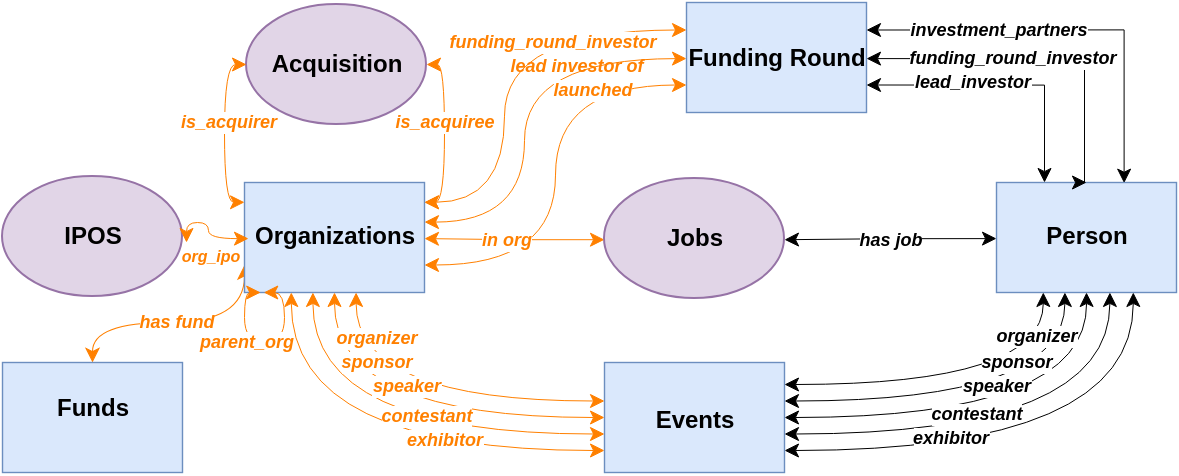<mxfile version="20.6.0" type="github"><diagram id="QIMUagScdIdmGEgs5ksX" name="Page-1"><mxGraphModel dx="526" dy="295" grid="1" gridSize="10" guides="1" tooltips="1" connect="1" arrows="1" fold="1" page="1" pageScale="1" pageWidth="850" pageHeight="1100" math="0" shadow="0"><root><mxCell id="0"/><mxCell id="1" parent="0"/><mxCell id="bN4hetcuTy7aG8nyouE3-260" style="edgeStyle=orthogonalEdgeStyle;rounded=0;orthogonalLoop=1;jettySize=auto;html=1;exitX=1;exitY=0.75;exitDx=0;exitDy=0;entryX=0;entryY=0.75;entryDx=0;entryDy=0;entryPerimeter=0;strokeWidth=0.5;curved=1;exitPerimeter=0;startArrow=classic;startFill=1;strokeColor=#FF8000;" parent="1" source="bN4hetcuTy7aG8nyouE3-186" target="bN4hetcuTy7aG8nyouE3-121" edge="1"><mxGeometry relative="1" as="geometry"/></mxCell><mxCell id="bN4hetcuTy7aG8nyouE3-267" value="&lt;font color=&quot;#ff8000&quot; style=&quot;font-size: 9px;&quot;&gt;lead investor of&lt;/font&gt;" style="edgeLabel;html=1;align=center;verticalAlign=middle;resizable=0;points=[];fontSize=6;fontStyle=3" parent="bN4hetcuTy7aG8nyouE3-260" vertex="1" connectable="0"><mxGeometry x="-0.478" y="2" relative="1" as="geometry"><mxPoint x="18" y="-98" as="offset"/></mxGeometry></mxCell><mxCell id="bN4hetcuTy7aG8nyouE3-263" style="edgeStyle=orthogonalEdgeStyle;rounded=0;orthogonalLoop=1;jettySize=auto;html=1;exitX=1;exitY=0.36;exitDx=0;exitDy=0;entryX=0;entryY=0.51;entryDx=0;entryDy=0;entryPerimeter=0;strokeWidth=0.5;curved=1;exitPerimeter=0;startArrow=classic;startFill=1;strokeColor=#FF8000;" parent="1" source="bN4hetcuTy7aG8nyouE3-186" target="bN4hetcuTy7aG8nyouE3-121" edge="1"><mxGeometry relative="1" as="geometry"><Array as="points"><mxPoint x="440" y="230"/><mxPoint x="440" y="148"/></Array></mxGeometry></mxCell><mxCell id="bN4hetcuTy7aG8nyouE3-274" value="&lt;font color=&quot;#ff8000&quot; style=&quot;font-size: 9px;&quot;&gt;launched&lt;/font&gt;" style="edgeLabel;html=1;align=center;verticalAlign=middle;resizable=0;points=[];fontSize=6;fontStyle=3" parent="bN4hetcuTy7aG8nyouE3-263" vertex="1" connectable="0"><mxGeometry x="-0.264" y="2" relative="1" as="geometry"><mxPoint x="36" y="-38" as="offset"/></mxGeometry></mxCell><mxCell id="bN4hetcuTy7aG8nyouE3-262" style="edgeStyle=orthogonalEdgeStyle;rounded=0;orthogonalLoop=1;jettySize=auto;html=1;exitX=1;exitY=0.18;exitDx=0;exitDy=0;entryX=0;entryY=0.25;entryDx=0;entryDy=0;entryPerimeter=0;strokeWidth=0.5;curved=1;exitPerimeter=0;startArrow=classic;startFill=1;strokeColor=#FF8000;" parent="1" source="bN4hetcuTy7aG8nyouE3-186" target="bN4hetcuTy7aG8nyouE3-121" edge="1"><mxGeometry relative="1" as="geometry"><Array as="points"><mxPoint x="430" y="220"/><mxPoint x="430" y="134"/></Array></mxGeometry></mxCell><mxCell id="bN4hetcuTy7aG8nyouE3-268" value="&lt;font color=&quot;#ff8000&quot; style=&quot;font-size: 9px;&quot;&gt;funding_round_investor&lt;/font&gt;" style="edgeLabel;html=1;align=center;verticalAlign=middle;resizable=0;points=[];fontSize=6;fontStyle=3" parent="bN4hetcuTy7aG8nyouE3-262" vertex="1" connectable="0"><mxGeometry x="-0.515" y="2" relative="1" as="geometry"><mxPoint x="26" y="-68" as="offset"/></mxGeometry></mxCell><mxCell id="mSgQFC-y2hR3Ud8ihsHk-7" style="edgeStyle=orthogonalEdgeStyle;curved=1;rounded=1;sketch=0;orthogonalLoop=1;jettySize=auto;html=1;exitX=1;exitY=0.25;exitDx=0;exitDy=0;entryX=1;entryY=0.25;entryDx=0;entryDy=0;" parent="1" source="bN4hetcuTy7aG8nyouE3-121" target="bN4hetcuTy7aG8nyouE3-121" edge="1"><mxGeometry relative="1" as="geometry"><mxPoint x="570.222" y="133.556" as="targetPoint"/></mxGeometry></mxCell><mxCell id="bN4hetcuTy7aG8nyouE3-121" value="&lt;h6 style=&quot;&quot;&gt;&lt;br&gt;&lt;/h6&gt;" style="rounded=0;whiteSpace=wrap;html=1;strokeWidth=0.7;verticalAlign=top;labelPosition=center;verticalLabelPosition=middle;align=center;spacing=0;spacingBottom=0;points=[[0,0,0,0,0],[0,0.25,0,0,0],[0,0.51,0,0,0],[0,0.75,0,0,0],[0,1,0,0,0],[0.24,1,0,0,0],[0.26,0,0,0,0],[0.5,0,0,0,0],[0.5,1,0,0,0],[0.76,0,0,0,0],[0.76,1,0,0,0],[1,0,0,0,0],[1,0.25,0,0,0],[1,0.51,0,0,0],[1,0.75,0,0,0],[1,1,0,0,0]];fillColor=#dae8fc;strokeColor=#6c8ebf;" parent="1" vertex="1"><mxGeometry x="521" y="120" width="90" height="55" as="geometry"/></mxCell><mxCell id="bN4hetcuTy7aG8nyouE3-302" style="edgeStyle=orthogonalEdgeStyle;rounded=0;orthogonalLoop=1;jettySize=auto;html=1;entryX=0.5;entryY=0;entryDx=0;entryDy=0;fontSize=9;strokeWidth=0.51;curved=1;exitX=0;exitY=0.75;exitDx=0;exitDy=0;exitPerimeter=0;startArrow=classic;startFill=1;strokeColor=#FF8000;" parent="1" source="bN4hetcuTy7aG8nyouE3-186" target="bN4hetcuTy7aG8nyouE3-226" edge="1"><mxGeometry relative="1" as="geometry"><mxPoint x="330" y="390" as="sourcePoint"/><Array as="points"><mxPoint x="300" y="280"/><mxPoint x="224" y="280"/></Array></mxGeometry></mxCell><mxCell id="bN4hetcuTy7aG8nyouE3-304" value="&lt;font style=&quot;font-size: 9px;&quot;&gt;&lt;font color=&quot;#ff8000&quot;&gt;has fund&lt;/font&gt;&lt;br&gt;&lt;/font&gt;" style="edgeLabel;html=1;align=center;verticalAlign=middle;resizable=0;points=[];fontSize=6;fontStyle=3" parent="bN4hetcuTy7aG8nyouE3-302" vertex="1" connectable="0"><mxGeometry x="-0.149" relative="1" as="geometry"><mxPoint x="-10" as="offset"/></mxGeometry></mxCell><mxCell id="bN4hetcuTy7aG8nyouE3-186" value="" style="rounded=0;whiteSpace=wrap;html=1;fontSize=10;strokeWidth=0.7;points=[[0,0,0,0,0],[0,0.18,0,0,0],[0,0.51,0,0,0],[0,0.75,0,0,0],[0.09,1,0,0,0],[0.26,0,0,0,0],[0.26,1,0,0,0],[0.38,1,0,0,0],[0.5,0,0,0,0],[0.5,1,0,0,0],[0.62,1,0,0,0],[0.73,1,0,0,0],[0.76,0,0,0,0],[1,0,0,0,0],[1,0.18,0,0,0],[1,0.36,0,0,0],[1,0.51,0,0,0],[1,0.75,0,0,0]];fillColor=#dae8fc;strokeColor=#6c8ebf;" parent="1" vertex="1"><mxGeometry x="300" y="210" width="90" height="55" as="geometry"/></mxCell><mxCell id="bN4hetcuTy7aG8nyouE3-317" style="edgeStyle=orthogonalEdgeStyle;rounded=0;orthogonalLoop=1;jettySize=auto;html=1;exitX=0.107;exitY=1;exitDx=0;exitDy=0;fontSize=9;strokeWidth=0.5;curved=1;exitPerimeter=0;entryX=0.09;entryY=1;entryDx=0;entryDy=0;entryPerimeter=0;startArrow=classic;startFill=1;strokeColor=#FF8000;" parent="1" source="bN4hetcuTy7aG8nyouE3-186" target="bN4hetcuTy7aG8nyouE3-186" edge="1"><mxGeometry relative="1" as="geometry"><mxPoint x="310" y="320" as="targetPoint"/><Array as="points"><mxPoint x="320" y="265"/><mxPoint x="320" y="290"/><mxPoint x="300" y="290"/><mxPoint x="300" y="265"/></Array></mxGeometry></mxCell><mxCell id="bN4hetcuTy7aG8nyouE3-318" value="&lt;font style=&quot;font-size: 9px;&quot;&gt;&lt;font color=&quot;#ff8000&quot;&gt;parent_org&lt;/font&gt;&lt;br&gt;&lt;/font&gt;" style="edgeLabel;html=1;align=center;verticalAlign=middle;resizable=0;points=[];fontSize=6;fontStyle=3" parent="bN4hetcuTy7aG8nyouE3-317" vertex="1" connectable="0"><mxGeometry x="-0.129" y="-1" relative="1" as="geometry"><mxPoint x="-16" y="1" as="offset"/></mxGeometry></mxCell><mxCell id="bN4hetcuTy7aG8nyouE3-226" value="" style="rounded=0;whiteSpace=wrap;html=1;strokeWidth=0.7;fillColor=#dae8fc;strokeColor=#6c8ebf;" parent="1" vertex="1"><mxGeometry x="179" y="300" width="90" height="55" as="geometry"/></mxCell><mxCell id="bN4hetcuTy7aG8nyouE3-251" style="edgeStyle=orthogonalEdgeStyle;rounded=0;orthogonalLoop=1;jettySize=auto;html=1;entryX=1;entryY=0.25;entryDx=0;entryDy=0;strokeWidth=0.5;exitX=0.709;exitY=0.006;exitDx=0;exitDy=0;startArrow=classic;startFill=1;exitPerimeter=0;" parent="1" source="bN4hetcuTy7aG8nyouE3-227" target="bN4hetcuTy7aG8nyouE3-121" edge="1"><mxGeometry relative="1" as="geometry"><Array as="points"><mxPoint x="740" y="134"/></Array><mxPoint x="740" y="200" as="sourcePoint"/></mxGeometry></mxCell><mxCell id="YiJLyIdcFG9uRevIAOfO-25" value="&lt;b&gt;&lt;i&gt;has job&lt;/i&gt;&lt;/b&gt;" style="edgeStyle=orthogonalEdgeStyle;rounded=0;orthogonalLoop=1;jettySize=auto;html=1;exitX=0;exitY=0.51;exitDx=0;exitDy=0;exitPerimeter=0;entryX=1;entryY=0.51;entryDx=0;entryDy=0;entryPerimeter=0;strokeWidth=0.5;fontSize=9;startArrow=classic;startFill=1;" parent="1" source="bN4hetcuTy7aG8nyouE3-227" target="YiJLyIdcFG9uRevIAOfO-12" edge="1"><mxGeometry relative="1" as="geometry"/></mxCell><mxCell id="bN4hetcuTy7aG8nyouE3-227" value="" style="rounded=0;whiteSpace=wrap;html=1;strokeWidth=0.7;points=[[0,0,0,0,0],[0,0.25,0,0,0],[0,0.51,0,0,0],[0,0.75,0,0,0],[0.26,0,0,0,0],[0.26,1,0,0,0],[0.38,1,0,0,0],[0.5,0,0,0,0],[0.5,1,0,0,0],[0.63,1,0,0,0],[0.76,0,0,0,0],[0.76,1,0,0,0],[1,0,0,0,0],[1,0.25,0,0,0],[1,0.51,0,0,0],[1,0.75,0,0,0]];fillColor=#dae8fc;strokeColor=#6c8ebf;" parent="1" vertex="1"><mxGeometry x="676" y="210" width="90" height="55" as="geometry"/></mxCell><mxCell id="y2qR256ZHgtOFzOP6XMu-1" style="edgeStyle=orthogonalEdgeStyle;rounded=0;orthogonalLoop=1;jettySize=auto;html=1;exitX=0;exitY=0.2;exitDx=0;exitDy=0;entryX=0.73;entryY=1;entryDx=0;entryDy=0;strokeWidth=0.5;endSize=3;curved=1;exitPerimeter=0;entryPerimeter=0;strokeColor=none;" parent="1" source="bN4hetcuTy7aG8nyouE3-230" target="bN4hetcuTy7aG8nyouE3-186" edge="1"><mxGeometry relative="1" as="geometry"><mxPoint x="480" y="280" as="targetPoint"/></mxGeometry></mxCell><mxCell id="y2qR256ZHgtOFzOP6XMu-3" style="edgeStyle=orthogonalEdgeStyle;rounded=0;orthogonalLoop=1;jettySize=auto;html=1;exitX=0;exitY=0.35;exitDx=0;exitDy=0;entryX=0.62;entryY=1;entryDx=0;entryDy=0;entryPerimeter=0;fontSize=7;strokeWidth=0.5;curved=1;exitPerimeter=0;startArrow=classic;startFill=1;strokeColor=#FF8000;" parent="1" source="bN4hetcuTy7aG8nyouE3-230" target="bN4hetcuTy7aG8nyouE3-186" edge="1"><mxGeometry relative="1" as="geometry"/></mxCell><mxCell id="y2qR256ZHgtOFzOP6XMu-5" style="edgeStyle=orthogonalEdgeStyle;rounded=0;orthogonalLoop=1;jettySize=auto;html=1;exitX=0;exitY=0.5;exitDx=0;exitDy=0;entryX=0.5;entryY=1;entryDx=0;entryDy=0;entryPerimeter=0;fontSize=7;strokeWidth=0.5;curved=1;exitPerimeter=0;startArrow=classic;startFill=1;strokeColor=#FF8000;" parent="1" source="bN4hetcuTy7aG8nyouE3-230" target="bN4hetcuTy7aG8nyouE3-186" edge="1"><mxGeometry relative="1" as="geometry"/></mxCell><mxCell id="y2qR256ZHgtOFzOP6XMu-7" style="edgeStyle=orthogonalEdgeStyle;rounded=0;orthogonalLoop=1;jettySize=auto;html=1;exitX=0;exitY=0.65;exitDx=0;exitDy=0;entryX=0.38;entryY=1;entryDx=0;entryDy=0;entryPerimeter=0;fontSize=7;strokeWidth=0.5;curved=1;exitPerimeter=0;startArrow=classic;startFill=1;strokeColor=#FF8000;" parent="1" source="bN4hetcuTy7aG8nyouE3-230" target="bN4hetcuTy7aG8nyouE3-186" edge="1"><mxGeometry relative="1" as="geometry"/></mxCell><mxCell id="y2qR256ZHgtOFzOP6XMu-9" style="edgeStyle=orthogonalEdgeStyle;rounded=0;orthogonalLoop=1;jettySize=auto;html=1;exitX=0;exitY=0.8;exitDx=0;exitDy=0;fontSize=7;strokeWidth=0.5;curved=1;exitPerimeter=0;entryX=0.26;entryY=1;entryDx=0;entryDy=0;entryPerimeter=0;startArrow=classic;startFill=1;strokeColor=#FF8000;" parent="1" source="bN4hetcuTy7aG8nyouE3-230" target="bN4hetcuTy7aG8nyouE3-186" edge="1"><mxGeometry relative="1" as="geometry"><mxPoint x="320" y="270" as="targetPoint"/></mxGeometry></mxCell><mxCell id="y2qR256ZHgtOFzOP6XMu-14" style="edgeStyle=orthogonalEdgeStyle;rounded=0;orthogonalLoop=1;jettySize=auto;html=1;exitX=1;exitY=0.35;exitDx=0;exitDy=0;entryX=0.38;entryY=1;entryDx=0;entryDy=0;entryPerimeter=0;fontSize=7;strokeWidth=0.5;curved=1;exitPerimeter=0;startArrow=classic;startFill=1;" parent="1" source="bN4hetcuTy7aG8nyouE3-230" target="bN4hetcuTy7aG8nyouE3-227" edge="1"><mxGeometry relative="1" as="geometry"/></mxCell><mxCell id="y2qR256ZHgtOFzOP6XMu-16" style="edgeStyle=orthogonalEdgeStyle;rounded=0;orthogonalLoop=1;jettySize=auto;html=1;exitX=1;exitY=0.5;exitDx=0;exitDy=0;fontSize=7;strokeWidth=0.5;curved=1;exitPerimeter=0;startArrow=classic;startFill=1;" parent="1" source="bN4hetcuTy7aG8nyouE3-230" edge="1"><mxGeometry relative="1" as="geometry"><mxPoint x="721" y="265" as="targetPoint"/></mxGeometry></mxCell><mxCell id="y2qR256ZHgtOFzOP6XMu-17" value="&lt;font style=&quot;font-size: 9px;&quot;&gt;speaker&lt;/font&gt;" style="edgeLabel;html=1;align=center;verticalAlign=middle;resizable=0;points=[];fontSize=6;fontStyle=3" parent="y2qR256ZHgtOFzOP6XMu-16" vertex="1" connectable="0"><mxGeometry x="-0.12" relative="1" as="geometry"><mxPoint x="12" y="-16" as="offset"/></mxGeometry></mxCell><mxCell id="y2qR256ZHgtOFzOP6XMu-18" style="edgeStyle=orthogonalEdgeStyle;rounded=0;orthogonalLoop=1;jettySize=auto;html=1;exitX=1;exitY=0.65;exitDx=0;exitDy=0;entryX=0.63;entryY=1;entryDx=0;entryDy=0;entryPerimeter=0;fontSize=7;strokeWidth=0.5;curved=1;exitPerimeter=0;startArrow=classic;startFill=1;" parent="1" source="bN4hetcuTy7aG8nyouE3-230" target="bN4hetcuTy7aG8nyouE3-227" edge="1"><mxGeometry relative="1" as="geometry"/></mxCell><mxCell id="y2qR256ZHgtOFzOP6XMu-19" value="&lt;font style=&quot;font-size: 9px;&quot;&gt;contestant&lt;/font&gt;" style="edgeLabel;html=1;align=center;verticalAlign=middle;resizable=0;points=[];fontSize=6;fontStyle=3" parent="y2qR256ZHgtOFzOP6XMu-18" vertex="1" connectable="0"><mxGeometry x="-0.263" y="1" relative="1" as="geometry"><mxPoint x="10" y="-9" as="offset"/></mxGeometry></mxCell><mxCell id="y2qR256ZHgtOFzOP6XMu-20" style="edgeStyle=orthogonalEdgeStyle;rounded=0;orthogonalLoop=1;jettySize=auto;html=1;entryX=0.76;entryY=1;entryDx=0;entryDy=0;entryPerimeter=0;fontSize=7;strokeWidth=0.5;curved=1;exitX=1;exitY=0.8;exitDx=0;exitDy=0;exitPerimeter=0;startArrow=classic;startFill=1;" parent="1" source="bN4hetcuTy7aG8nyouE3-230" target="bN4hetcuTy7aG8nyouE3-227" edge="1"><mxGeometry relative="1" as="geometry"><mxPoint x="620" y="390" as="sourcePoint"/></mxGeometry></mxCell><mxCell id="y2qR256ZHgtOFzOP6XMu-21" value="&lt;font style=&quot;font-size: 9px;&quot;&gt;exhibitor&lt;/font&gt;" style="edgeLabel;html=1;align=center;verticalAlign=middle;resizable=0;points=[];fontSize=6;fontStyle=3" parent="y2qR256ZHgtOFzOP6XMu-20" vertex="1" connectable="0"><mxGeometry x="-0.611" relative="1" as="geometry"><mxPoint x="33" y="-6" as="offset"/></mxGeometry></mxCell><mxCell id="bN4hetcuTy7aG8nyouE3-230" value="" style="rounded=0;whiteSpace=wrap;html=1;strokeWidth=0.7;points=[[0,0.2,0,0,0],[0,0.35,0,0,0],[0,0.5,0,0,0],[0,0.65,0,0,0],[0,0.8,0,0,0],[0.26,0,0,0,0],[0.26,1,0,0,0],[0.5,0,0,0,0],[0.5,1,0,0,0],[0.76,0,0,0,0],[0.76,1,0,0,0],[1,0.2,0,0,0],[1,0.35,0,0,0],[1,0.5,0,0,0],[1,0.65,0,0,0],[1,0.8,0,0,0]];fillColor=#dae8fc;strokeColor=#6c8ebf;" parent="1" vertex="1"><mxGeometry x="480" y="300" width="90" height="55" as="geometry"/></mxCell><mxCell id="mSgQFC-y2hR3Ud8ihsHk-4" value="&lt;span style=&quot;font-weight: 700;&quot;&gt;&lt;font style=&quot;font-size: 12px;&quot;&gt;Funding Round&lt;/font&gt;&lt;/span&gt;" style="text;html=1;resizable=0;autosize=1;align=center;verticalAlign=middle;points=[];fillColor=none;strokeColor=none;rounded=0;sketch=0;" parent="1" vertex="1"><mxGeometry x="511" y="132.5" width="110" height="30" as="geometry"/></mxCell><mxCell id="mSgQFC-y2hR3Ud8ihsHk-5" value="&lt;b style=&quot;&quot;&gt;&lt;font style=&quot;font-size: 12px;&quot;&gt;Person&lt;/font&gt;&lt;/b&gt;" style="text;html=1;resizable=0;autosize=1;align=center;verticalAlign=middle;points=[];fillColor=none;strokeColor=none;rounded=0;sketch=0;" parent="1" vertex="1"><mxGeometry x="691" y="222" width="60" height="30" as="geometry"/></mxCell><mxCell id="mSgQFC-y2hR3Ud8ihsHk-8" value="&lt;font style=&quot;font-size: 9px;&quot;&gt;&lt;b style=&quot;&quot;&gt;&lt;i style=&quot;&quot;&gt;investment_partners&lt;/i&gt;&lt;/b&gt;&lt;/font&gt;" style="edgeLabel;html=1;align=center;verticalAlign=middle;resizable=0;points=[];fontSize=10;" parent="1" vertex="1" connectable="0"><mxGeometry x="681" y="134.004" as="geometry"><mxPoint x="-4" y="-1" as="offset"/></mxGeometry></mxCell><mxCell id="mSgQFC-y2hR3Ud8ihsHk-9" style="edgeStyle=orthogonalEdgeStyle;rounded=0;orthogonalLoop=1;jettySize=auto;html=1;entryX=1;entryY=0.51;entryDx=0;entryDy=0;strokeWidth=0.5;entryPerimeter=0;exitX=0.5;exitY=0;exitDx=0;exitDy=0;startArrow=classic;startFill=1;" parent="1" source="bN4hetcuTy7aG8nyouE3-227" target="bN4hetcuTy7aG8nyouE3-121" edge="1"><mxGeometry relative="1" as="geometry"><Array as="points"><mxPoint x="720" y="210"/><mxPoint x="720" y="148"/></Array><mxPoint x="720" y="180" as="sourcePoint"/><mxPoint x="570.0" y="148.87" as="targetPoint"/></mxGeometry></mxCell><mxCell id="mSgQFC-y2hR3Ud8ihsHk-10" value="&lt;font style=&quot;font-size: 9px;&quot;&gt;&lt;b style=&quot;&quot;&gt;&lt;i style=&quot;&quot;&gt;funding_round_investor&lt;/i&gt;&lt;/b&gt;&lt;/font&gt;" style="edgeLabel;html=1;align=center;verticalAlign=middle;resizable=0;points=[];fontSize=10;" parent="mSgQFC-y2hR3Ud8ihsHk-9" vertex="1" connectable="0"><mxGeometry x="-0.389" y="-1" relative="1" as="geometry"><mxPoint x="-37" y="-12" as="offset"/></mxGeometry></mxCell><mxCell id="mSgQFC-y2hR3Ud8ihsHk-11" style="edgeStyle=orthogonalEdgeStyle;rounded=0;orthogonalLoop=1;jettySize=auto;html=1;entryX=1;entryY=0.75;entryDx=0;entryDy=0;strokeWidth=0.5;entryPerimeter=0;startArrow=classic;startFill=1;" parent="1" target="bN4hetcuTy7aG8nyouE3-121" edge="1"><mxGeometry relative="1" as="geometry"><Array as="points"><mxPoint x="700" y="210"/><mxPoint x="700" y="161"/></Array><mxPoint x="700" y="210" as="sourcePoint"/><mxPoint x="570.0" y="163.0" as="targetPoint"/></mxGeometry></mxCell><mxCell id="mSgQFC-y2hR3Ud8ihsHk-12" value="&lt;font style=&quot;font-size: 9px;&quot;&gt;&lt;b style=&quot;&quot;&gt;&lt;i style=&quot;&quot;&gt;lead_investor&lt;/i&gt;&lt;/b&gt;&lt;/font&gt;" style="edgeLabel;html=1;align=center;verticalAlign=middle;resizable=0;points=[];fontSize=10;" parent="mSgQFC-y2hR3Ud8ihsHk-11" vertex="1" connectable="0"><mxGeometry x="-0.389" y="-1" relative="1" as="geometry"><mxPoint x="-37" y="-9" as="offset"/></mxGeometry></mxCell><mxCell id="mSgQFC-y2hR3Ud8ihsHk-18" style="edgeStyle=orthogonalEdgeStyle;rounded=0;orthogonalLoop=1;jettySize=auto;html=1;exitX=1;exitY=0.2;exitDx=0;exitDy=0;entryX=0.26;entryY=1;entryDx=0;entryDy=0;entryPerimeter=0;fontSize=7;strokeWidth=0.5;curved=1;exitPerimeter=0;startArrow=classic;startFill=1;" parent="1" source="bN4hetcuTy7aG8nyouE3-230" target="bN4hetcuTy7aG8nyouE3-227" edge="1"><mxGeometry relative="1" as="geometry"><mxPoint x="570.0" y="369" as="sourcePoint"/><mxPoint x="710.2" y="250.0" as="targetPoint"/></mxGeometry></mxCell><mxCell id="mSgQFC-y2hR3Ud8ihsHk-19" value="&lt;font style=&quot;font-size: 9px;&quot;&gt;sponsor&lt;/font&gt;" style="edgeLabel;html=1;align=center;verticalAlign=middle;resizable=0;points=[];fontSize=6;fontStyle=3" parent="mSgQFC-y2hR3Ud8ihsHk-18" vertex="1" connectable="0"><mxGeometry x="0.108" relative="1" as="geometry"><mxPoint x="19" y="-11" as="offset"/></mxGeometry></mxCell><mxCell id="mSgQFC-y2hR3Ud8ihsHk-27" value="&lt;font style=&quot;font-size: 9px;&quot;&gt;organizer&lt;/font&gt;" style="edgeLabel;html=1;align=center;verticalAlign=middle;resizable=0;points=[];fontSize=6;fontStyle=3" parent="1" vertex="1" connectable="0"><mxGeometry x="696.001" y="286.996" as="geometry"/></mxCell><mxCell id="mSgQFC-y2hR3Ud8ihsHk-33" value="&lt;font style=&quot;font-size: 9px;&quot;&gt;&lt;font color=&quot;#ff8000&quot;&gt;speaker&lt;/font&gt;&lt;br&gt;&lt;/font&gt;" style="edgeLabel;html=1;align=center;verticalAlign=middle;resizable=0;points=[];fontSize=6;fontStyle=3" parent="1" vertex="1" connectable="0"><mxGeometry x="377.889" y="314" as="geometry"><mxPoint x="3" y="-2" as="offset"/></mxGeometry></mxCell><mxCell id="mSgQFC-y2hR3Ud8ihsHk-34" value="&lt;font style=&quot;font-size: 9px;&quot;&gt;&lt;font color=&quot;#ff8000&quot;&gt;contestant&lt;/font&gt;&lt;br&gt;&lt;/font&gt;" style="edgeLabel;html=1;align=center;verticalAlign=middle;resizable=0;points=[];fontSize=6;fontStyle=3" parent="1" vertex="1" connectable="0"><mxGeometry x="391.111" y="326.765" as="geometry"/></mxCell><mxCell id="mSgQFC-y2hR3Ud8ihsHk-35" value="&lt;font color=&quot;#ff8000&quot; style=&quot;font-size: 9px;&quot;&gt;exhibitor&lt;/font&gt;" style="edgeLabel;html=1;align=center;verticalAlign=middle;resizable=0;points=[];fontSize=6;fontStyle=3" parent="1" vertex="1" connectable="0"><mxGeometry x="399.444" y="339.0" as="geometry"/></mxCell><mxCell id="mSgQFC-y2hR3Ud8ihsHk-36" value="&lt;font color=&quot;#ff8000&quot; style=&quot;font-size: 9px;&quot;&gt;sponsor&lt;/font&gt;" style="edgeLabel;html=1;align=center;verticalAlign=middle;resizable=0;points=[];fontSize=6;fontStyle=3" parent="1" vertex="1" connectable="0"><mxGeometry x="366.002" y="300.0" as="geometry"/></mxCell><mxCell id="mSgQFC-y2hR3Ud8ihsHk-37" value="&lt;font color=&quot;#ff8000&quot; style=&quot;font-size: 9px;&quot;&gt;organizer&lt;/font&gt;" style="edgeLabel;html=1;align=center;verticalAlign=middle;resizable=0;points=[];fontSize=6;fontStyle=3" parent="1" vertex="1" connectable="0"><mxGeometry x="366.001" y="287.996" as="geometry"/></mxCell><mxCell id="mSgQFC-y2hR3Ud8ihsHk-38" value="&lt;font style=&quot;font-size: 12px;&quot;&gt;Organizations&lt;/font&gt;" style="text;html=1;resizable=0;autosize=1;align=center;verticalAlign=middle;points=[];fillColor=none;strokeColor=none;rounded=0;sketch=0;fontSize=7;fontStyle=1" parent="1" vertex="1"><mxGeometry x="295" y="222" width="100" height="30" as="geometry"/></mxCell><mxCell id="mSgQFC-y2hR3Ud8ihsHk-39" value="&lt;font style=&quot;font-size: 12px;&quot;&gt;Events&lt;/font&gt;" style="text;html=1;resizable=0;autosize=1;align=center;verticalAlign=middle;points=[];fillColor=none;strokeColor=none;rounded=0;sketch=0;fontSize=7;fontStyle=1" parent="1" vertex="1"><mxGeometry x="495" y="314" width="60" height="30" as="geometry"/></mxCell><mxCell id="mSgQFC-y2hR3Ud8ihsHk-40" value="&lt;font style=&quot;font-size: 12px;&quot;&gt;Funds&lt;/font&gt;" style="text;html=1;resizable=0;autosize=1;align=center;verticalAlign=middle;points=[];fillColor=none;strokeColor=none;rounded=0;sketch=0;fontSize=7;fontStyle=1" parent="1" vertex="1"><mxGeometry x="194" y="307.5" width="60" height="30" as="geometry"/></mxCell><mxCell id="mSgQFC-y2hR3Ud8ihsHk-44" value="&lt;div style=&quot;text-align: left;&quot;&gt;&lt;span style=&quot;font-size: 6.2px;&quot;&gt;&lt;br&gt;&lt;/span&gt;&lt;/div&gt;" style="text;html=1;align=center;verticalAlign=middle;resizable=0;points=[];autosize=1;strokeColor=none;fillColor=none;" parent="1" vertex="1"><mxGeometry x="202" y="224" width="20" height="30" as="geometry"/></mxCell><mxCell id="YiJLyIdcFG9uRevIAOfO-1" value="" style="ellipse;whiteSpace=wrap;html=1;rounded=0;sketch=0;fontSize=6.2;fillColor=#e1d5e7;strokeColor=#9673a6;" parent="1" vertex="1"><mxGeometry x="301" y="121" width="90" height="60" as="geometry"/></mxCell><mxCell id="YiJLyIdcFG9uRevIAOfO-3" value="&lt;font style=&quot;font-size: 12px;&quot;&gt;Acquisition&lt;/font&gt;" style="text;html=1;resizable=0;autosize=1;align=center;verticalAlign=middle;points=[];fillColor=none;strokeColor=none;rounded=0;sketch=0;fontSize=7;fontStyle=1" parent="1" vertex="1"><mxGeometry x="301" y="136" width="90" height="30" as="geometry"/></mxCell><mxCell id="YiJLyIdcFG9uRevIAOfO-4" value="" style="ellipse;whiteSpace=wrap;html=1;rounded=0;sketch=0;fontSize=6.2;points=[[0,0.51,0,0,0],[0.14,0.15,0,0,0],[0.14,0.85,0,0,0],[0.5,0,0,0,0],[0.5,1,0,0,0],[0.86,0.15,0,0,0],[0.86,0.85,0,0,0],[1,0.55,0,0,0]];fillColor=#e1d5e7;strokeColor=#9673a6;" parent="1" vertex="1"><mxGeometry x="179" y="207" width="90" height="60" as="geometry"/></mxCell><mxCell id="YiJLyIdcFG9uRevIAOfO-5" value="&lt;font style=&quot;font-size: 12px;&quot;&gt;IPOS&lt;/font&gt;" style="text;html=1;resizable=0;autosize=1;align=center;verticalAlign=middle;points=[];fillColor=none;strokeColor=none;rounded=0;sketch=0;fontSize=7;fontStyle=1" parent="1" vertex="1"><mxGeometry x="199" y="222" width="50" height="30" as="geometry"/></mxCell><mxCell id="YiJLyIdcFG9uRevIAOfO-6" style="edgeStyle=orthogonalEdgeStyle;rounded=0;orthogonalLoop=1;jettySize=auto;html=1;exitX=0;exitY=0.18;exitDx=0;exitDy=0;fontSize=9;strokeWidth=0.5;curved=1;entryX=0;entryY=0.5;entryDx=0;entryDy=0;exitPerimeter=0;startArrow=classic;startFill=1;fillColor=#ffe6cc;strokeColor=#FF8000;" parent="1" edge="1"><mxGeometry relative="1" as="geometry"><mxPoint x="300" y="219.9" as="sourcePoint"/><mxPoint x="301" y="151" as="targetPoint"/><Array as="points"><mxPoint x="290" y="220"/><mxPoint x="290" y="151"/></Array></mxGeometry></mxCell><mxCell id="YiJLyIdcFG9uRevIAOfO-7" value="&lt;font color=&quot;#ff8000&quot; style=&quot;font-size: 9px;&quot;&gt;is_acquirer&lt;/font&gt;" style="edgeLabel;html=1;align=center;verticalAlign=middle;resizable=0;points=[];fontSize=6;fontStyle=3" parent="YiJLyIdcFG9uRevIAOfO-6" vertex="1" connectable="0"><mxGeometry x="0.094" y="3" relative="1" as="geometry"><mxPoint x="5" y="-1" as="offset"/></mxGeometry></mxCell><mxCell id="YiJLyIdcFG9uRevIAOfO-8" style="edgeStyle=orthogonalEdgeStyle;rounded=0;orthogonalLoop=1;jettySize=auto;html=1;exitX=1;exitY=0.18;exitDx=0;exitDy=0;entryX=1;entryY=0.5;entryDx=0;entryDy=0;fontSize=9;strokeWidth=0.5;curved=1;exitPerimeter=0;startArrow=classic;startFill=1;strokeColor=#FF8000;" parent="1" edge="1"><mxGeometry relative="1" as="geometry"><Array as="points"><mxPoint x="400" y="220"/><mxPoint x="400" y="151"/></Array><mxPoint x="391" y="151" as="targetPoint"/><mxPoint x="390" y="219.9" as="sourcePoint"/></mxGeometry></mxCell><mxCell id="YiJLyIdcFG9uRevIAOfO-9" value="&lt;font color=&quot;#ff8000&quot; style=&quot;font-size: 9px;&quot;&gt;is_acquiree&lt;/font&gt;" style="edgeLabel;html=1;align=center;verticalAlign=middle;resizable=0;points=[];fontSize=6;fontStyle=3" parent="YiJLyIdcFG9uRevIAOfO-8" vertex="1" connectable="0"><mxGeometry x="-0.078" y="2" relative="1" as="geometry"><mxPoint x="2" y="-10" as="offset"/></mxGeometry></mxCell><mxCell id="YiJLyIdcFG9uRevIAOfO-10" style="edgeStyle=orthogonalEdgeStyle;rounded=0;orthogonalLoop=1;jettySize=auto;html=1;fontSize=9;strokeWidth=0.5;curved=1;exitX=0;exitY=0.51;exitDx=0;exitDy=0;exitPerimeter=0;entryX=1;entryY=0.55;entryDx=0;entryDy=0;entryPerimeter=0;startArrow=classic;startFill=1;strokeColor=#FF8000;" parent="1" edge="1"><mxGeometry relative="1" as="geometry"><mxPoint x="302" y="238.05" as="sourcePoint"/><mxPoint x="271" y="240" as="targetPoint"/><Array as="points"><mxPoint x="282" y="238"/><mxPoint x="282" y="230"/></Array></mxGeometry></mxCell><mxCell id="YiJLyIdcFG9uRevIAOfO-11" value="&lt;font style=&quot;&quot;&gt;&lt;font color=&quot;#ff8000&quot; style=&quot;font-size: 8px;&quot;&gt;org_ipo&lt;/font&gt;&lt;br&gt;&lt;/font&gt;" style="edgeLabel;html=1;align=center;verticalAlign=middle;resizable=0;points=[];fontSize=6;fontStyle=3" parent="YiJLyIdcFG9uRevIAOfO-10" vertex="1" connectable="0"><mxGeometry x="0.162" y="-1" relative="1" as="geometry"><mxPoint x="1" y="18" as="offset"/></mxGeometry></mxCell><mxCell id="YiJLyIdcFG9uRevIAOfO-23" style="edgeStyle=orthogonalEdgeStyle;rounded=0;orthogonalLoop=1;jettySize=auto;html=1;exitX=0;exitY=0.51;exitDx=0;exitDy=0;exitPerimeter=0;entryX=1;entryY=0.51;entryDx=0;entryDy=0;entryPerimeter=0;strokeWidth=0.5;startArrow=classic;startFill=1;strokeColor=#FF8000;" parent="1" source="YiJLyIdcFG9uRevIAOfO-12" target="bN4hetcuTy7aG8nyouE3-186" edge="1"><mxGeometry relative="1" as="geometry"/></mxCell><mxCell id="YiJLyIdcFG9uRevIAOfO-24" value="&lt;font color=&quot;#ff8000&quot; style=&quot;font-size: 9px;&quot;&gt;&lt;i style=&quot;&quot;&gt;&lt;b&gt;in org&lt;/b&gt;&lt;/i&gt;&lt;/font&gt;" style="edgeLabel;html=1;align=center;verticalAlign=middle;resizable=0;points=[];" parent="YiJLyIdcFG9uRevIAOfO-23" vertex="1" connectable="0"><mxGeometry x="0.104" y="1" relative="1" as="geometry"><mxPoint y="-1" as="offset"/></mxGeometry></mxCell><mxCell id="YiJLyIdcFG9uRevIAOfO-12" value="" style="ellipse;whiteSpace=wrap;html=1;rounded=0;sketch=0;fontSize=6.2;points=[[0,0.51,0,0,0],[0.14,0.15,0,0,0],[0.14,0.85,0,0,0],[0.5,0,0,0,0],[0.5,1,0,0,0],[0.86,0.15,0,0,0],[0.86,0.85,0,0,0],[1,0.51,0,0,0]];fillColor=#e1d5e7;strokeColor=#9673a6;" parent="1" vertex="1"><mxGeometry x="480" y="208" width="90" height="60" as="geometry"/></mxCell><mxCell id="YiJLyIdcFG9uRevIAOfO-13" value="&lt;font style=&quot;font-size: 12px;&quot;&gt;Jobs&lt;/font&gt;" style="text;html=1;resizable=0;autosize=1;align=center;verticalAlign=middle;points=[];fillColor=none;strokeColor=none;rounded=0;sketch=0;fontSize=7;fontStyle=1" parent="1" vertex="1"><mxGeometry x="500" y="222.5" width="50" height="30" as="geometry"/></mxCell></root></mxGraphModel></diagram></mxfile>
